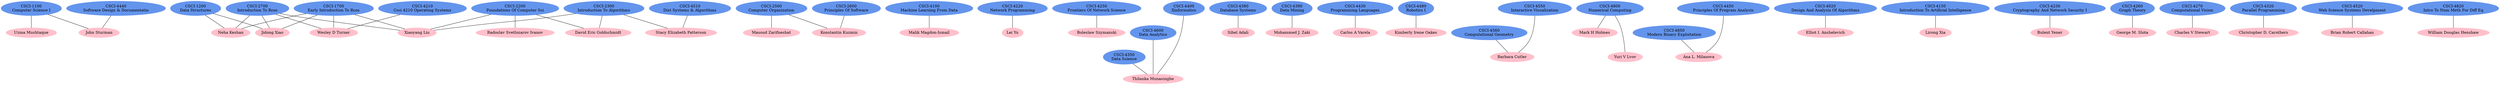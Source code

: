 graph {
	graph [scale=0.5];
	"CSCI-1100
Computer Science I"	[color=cornflowerblue,
		style=filled];
	"Uzma Mushtaque"	[color=pink,
		style=filled];
	"CSCI-1100
Computer Science I" -- "Uzma Mushtaque"	[minlen=1];
	"John Sturman"	[color=pink,
		style=filled];
	"CSCI-1100
Computer Science I" -- "John Sturman";
	"CSCI-1200
Data Structures"	[color=cornflowerblue,
		style=filled];
	"Jidong Xiao"	[color=pink,
		style=filled];
	"CSCI-1200
Data Structures" -- "Jidong Xiao";
	"Neha Keshan"	[color=pink,
		style=filled];
	"CSCI-1200
Data Structures" -- "Neha Keshan";
	"CSCI-2200
Foundations Of Computer Sci"	[color=cornflowerblue,
		style=filled];
	"David Eric Goldschmidt"	[color=pink,
		style=filled];
	"CSCI-2200
Foundations Of Computer Sci" -- "David Eric Goldschmidt";
	"Radoslav Svetlozarov Ivanov"	[color=pink,
		style=filled];
	"CSCI-2200
Foundations Of Computer Sci" -- "Radoslav Svetlozarov Ivanov"	[minlen=1];
	"Xiaoyang Liu"	[color=pink,
		style=filled];
	"CSCI-2200
Foundations Of Computer Sci" -- "Xiaoyang Liu";
	"CSCI-2300
Introduction To Algorithms"	[color=cornflowerblue,
		style=filled];
	"CSCI-2300
Introduction To Algorithms" -- "David Eric Goldschmidt";
	"CSCI-2300
Introduction To Algorithms" -- "Xiaoyang Liu";
	"Stacy Elizabeth Patterson"	[color=pink,
		style=filled];
	"CSCI-2300
Introduction To Algorithms" -- "Stacy Elizabeth Patterson";
	"CSCI-2500
Computer Organization"	[color=cornflowerblue,
		style=filled];
	"Masoud Zarifneshat"	[color=pink,
		style=filled];
	"CSCI-2500
Computer Organization" -- "Masoud Zarifneshat"	[minlen=1];
	"Konstantin Kuzmin"	[color=pink,
		style=filled];
	"CSCI-2500
Computer Organization" -- "Konstantin Kuzmin";
	"CSCI-4100
Machine Learning From Data"	[color=cornflowerblue,
		style=filled];
	"Malik Magdon-Ismail"	[color=pink,
		style=filled];
	"CSCI-4100
Machine Learning From Data" -- "Malik Magdon-Ismail";
	"CSCI-4220
Network Programming"	[color=cornflowerblue,
		style=filled];
	"Lei Yu"	[color=pink,
		style=filled];
	"CSCI-4220
Network Programming" -- "Lei Yu";
	"CSCI-4250
Frontiers Of Network Science"	[color=cornflowerblue,
		style=filled];
	"Boleslaw Szymanski"	[color=pink,
		style=filled];
	"CSCI-4250
Frontiers Of Network Science" -- "Boleslaw Szymanski";
	"CSCI-4350
Data Science"	[color=cornflowerblue,
		style=filled];
	"Thilanka Munasinghe"	[color=pink,
		style=filled];
	"CSCI-4350
Data Science" -- "Thilanka Munasinghe"	[minlen=1];
	"CSCI-4380
Database Systems"	[color=cornflowerblue,
		style=filled];
	"Sibel Adali"	[color=pink,
		style=filled];
	"CSCI-4380
Database Systems" -- "Sibel Adali";
	"CSCI-4390
Data Mining"	[color=cornflowerblue,
		style=filled];
	"Mohammed J. Zaki"	[color=pink,
		style=filled];
	"CSCI-4390
Data Mining" -- "Mohammed J. Zaki";
	"CSCI-4430
Programming Languages"	[color=cornflowerblue,
		style=filled];
	"Carlos A Varela"	[color=pink,
		style=filled];
	"CSCI-4430
Programming Languages" -- "Carlos A Varela";
	"CSCI-4440
Software Design & Documentatio"	[color=cornflowerblue,
		style=filled];
	"CSCI-4440
Software Design & Documentatio" -- "John Sturman"	[minlen=1];
	"CSCI-4480
Robotics I"	[color=cornflowerblue,
		style=filled];
	"Kimberly Irene Oakes"	[color=pink,
		style=filled];
	"CSCI-4480
Robotics I" -- "Kimberly Irene Oakes";
	"CSCI-4560
Computational Geometry"	[color=cornflowerblue,
		style=filled];
	"Barbara Cutler"	[color=pink,
		style=filled];
	"CSCI-4560
Computational Geometry" -- "Barbara Cutler"	[minlen=1];
	"CSCI-4600
Data Analytics"	[color=cornflowerblue,
		style=filled];
	"CSCI-4600
Data Analytics" -- "Thilanka Munasinghe"	[minlen=2];
	"CSCI-4800
Numerical Computing"	[color=cornflowerblue,
		style=filled];
	"Mark H Holmes"	[color=pink,
		style=filled];
	"CSCI-4800
Numerical Computing" -- "Mark H Holmes"	[minlen=1];
	"Yuri V Lvov"	[color=pink,
		style=filled];
	"CSCI-4800
Numerical Computing" -- "Yuri V Lvov"	[minlen=2];
	"CSCI-4850
Modern Binary Exploitation"	[color=cornflowerblue,
		style=filled];
	"Ana L. Milanova"	[color=pink,
		style=filled];
	"CSCI-4850
Modern Binary Exploitation" -- "Ana L. Milanova"	[minlen=1];
	"CSCI-1700
Early Introduction To Rcos"	[color=cornflowerblue,
		style=filled];
	"CSCI-1700
Early Introduction To Rcos" -- "Jidong Xiao";
	"CSCI-1700
Early Introduction To Rcos" -- "Neha Keshan";
	"CSCI-1700
Early Introduction To Rcos" -- "Xiaoyang Liu";
	"Wesley D Turner"	[color=pink,
		style=filled];
	"CSCI-1700
Early Introduction To Rcos" -- "Wesley D Turner";
	"CSCI-2600
Principles Of Software"	[color=cornflowerblue,
		style=filled];
	"CSCI-2600
Principles Of Software" -- "Konstantin Kuzmin"	[minlen=1];
	"CSCI-2700
Introduction To Rcos"	[color=cornflowerblue,
		style=filled];
	"CSCI-2700
Introduction To Rcos" -- "Jidong Xiao";
	"CSCI-2700
Introduction To Rcos" -- "Neha Keshan";
	"CSCI-2700
Introduction To Rcos" -- "Xiaoyang Liu";
	"CSCI-2700
Introduction To Rcos" -- "Wesley D Turner";
	"CSCI-4020
Design And Analysis Of Algorithms"	[color=cornflowerblue,
		style=filled];
	"Elliot I. Anshelevich"	[color=pink,
		style=filled];
	"CSCI-4020
Design And Analysis Of Algorithms" -- "Elliot I. Anshelevich";
	"CSCI-4150
Introduction To Artificial Intelligence"	[color=cornflowerblue,
		style=filled];
	"Lirong Xia"	[color=pink,
		style=filled];
	"CSCI-4150
Introduction To Artificial Intelligence" -- "Lirong Xia";
	"CSCI-4210
Csci 4210 Operating Systems"	[color=cornflowerblue,
		style=filled];
	"CSCI-4210
Csci 4210 Operating Systems" -- "Wesley D Turner"	[minlen=1];
	"CSCI-4230
Cryptography And Network Security I"	[color=cornflowerblue,
		style=filled];
	"Bulent Yener"	[color=pink,
		style=filled];
	"CSCI-4230
Cryptography And Network Security I" -- "Bulent Yener";
	"CSCI-4260
Graph Theory"	[color=cornflowerblue,
		style=filled];
	"George M. Slota"	[color=pink,
		style=filled];
	"CSCI-4260
Graph Theory" -- "George M. Slota";
	"CSCI-4270
Computational Vision"	[color=cornflowerblue,
		style=filled];
	"Charles V Stewart"	[color=pink,
		style=filled];
	"CSCI-4270
Computational Vision" -- "Charles V Stewart";
	"CSCI-4320
Parallel Programming"	[color=cornflowerblue,
		style=filled];
	"Christopher D. Carothers"	[color=pink,
		style=filled];
	"CSCI-4320
Parallel Programming" -- "Christopher D. Carothers";
	"CSCI-4400
Xinformatics"	[color=cornflowerblue,
		style=filled];
	"CSCI-4400
Xinformatics" -- "Thilanka Munasinghe"	[minlen=3];
	"CSCI-4450
Principles Of Program Analysis"	[color=cornflowerblue,
		style=filled];
	"CSCI-4450
Principles Of Program Analysis" -- "Ana L. Milanova"	[minlen=2];
	"CSCI-4510
Dist Systems & Algorithms"	[color=cornflowerblue,
		style=filled];
	"CSCI-4510
Dist Systems & Algorithms" -- "Stacy Elizabeth Patterson"	[minlen=1];
	"CSCI-4520
Web Science Systems Develpment"	[color=cornflowerblue,
		style=filled];
	"Brian Robert Callahan"	[color=pink,
		style=filled];
	"CSCI-4520
Web Science Systems Develpment" -- "Brian Robert Callahan";
	"CSCI-4550
Interactive Visualization"	[color=cornflowerblue,
		style=filled];
	"CSCI-4550
Interactive Visualization" -- "Barbara Cutler"	[minlen=2];
	"CSCI-4820
Intro To Num Meth For Diff Eq"	[color=cornflowerblue,
		style=filled];
	"William Douglas Henshaw"	[color=pink,
		style=filled];
	"CSCI-4820
Intro To Num Meth For Diff Eq" -- "William Douglas Henshaw";
}
